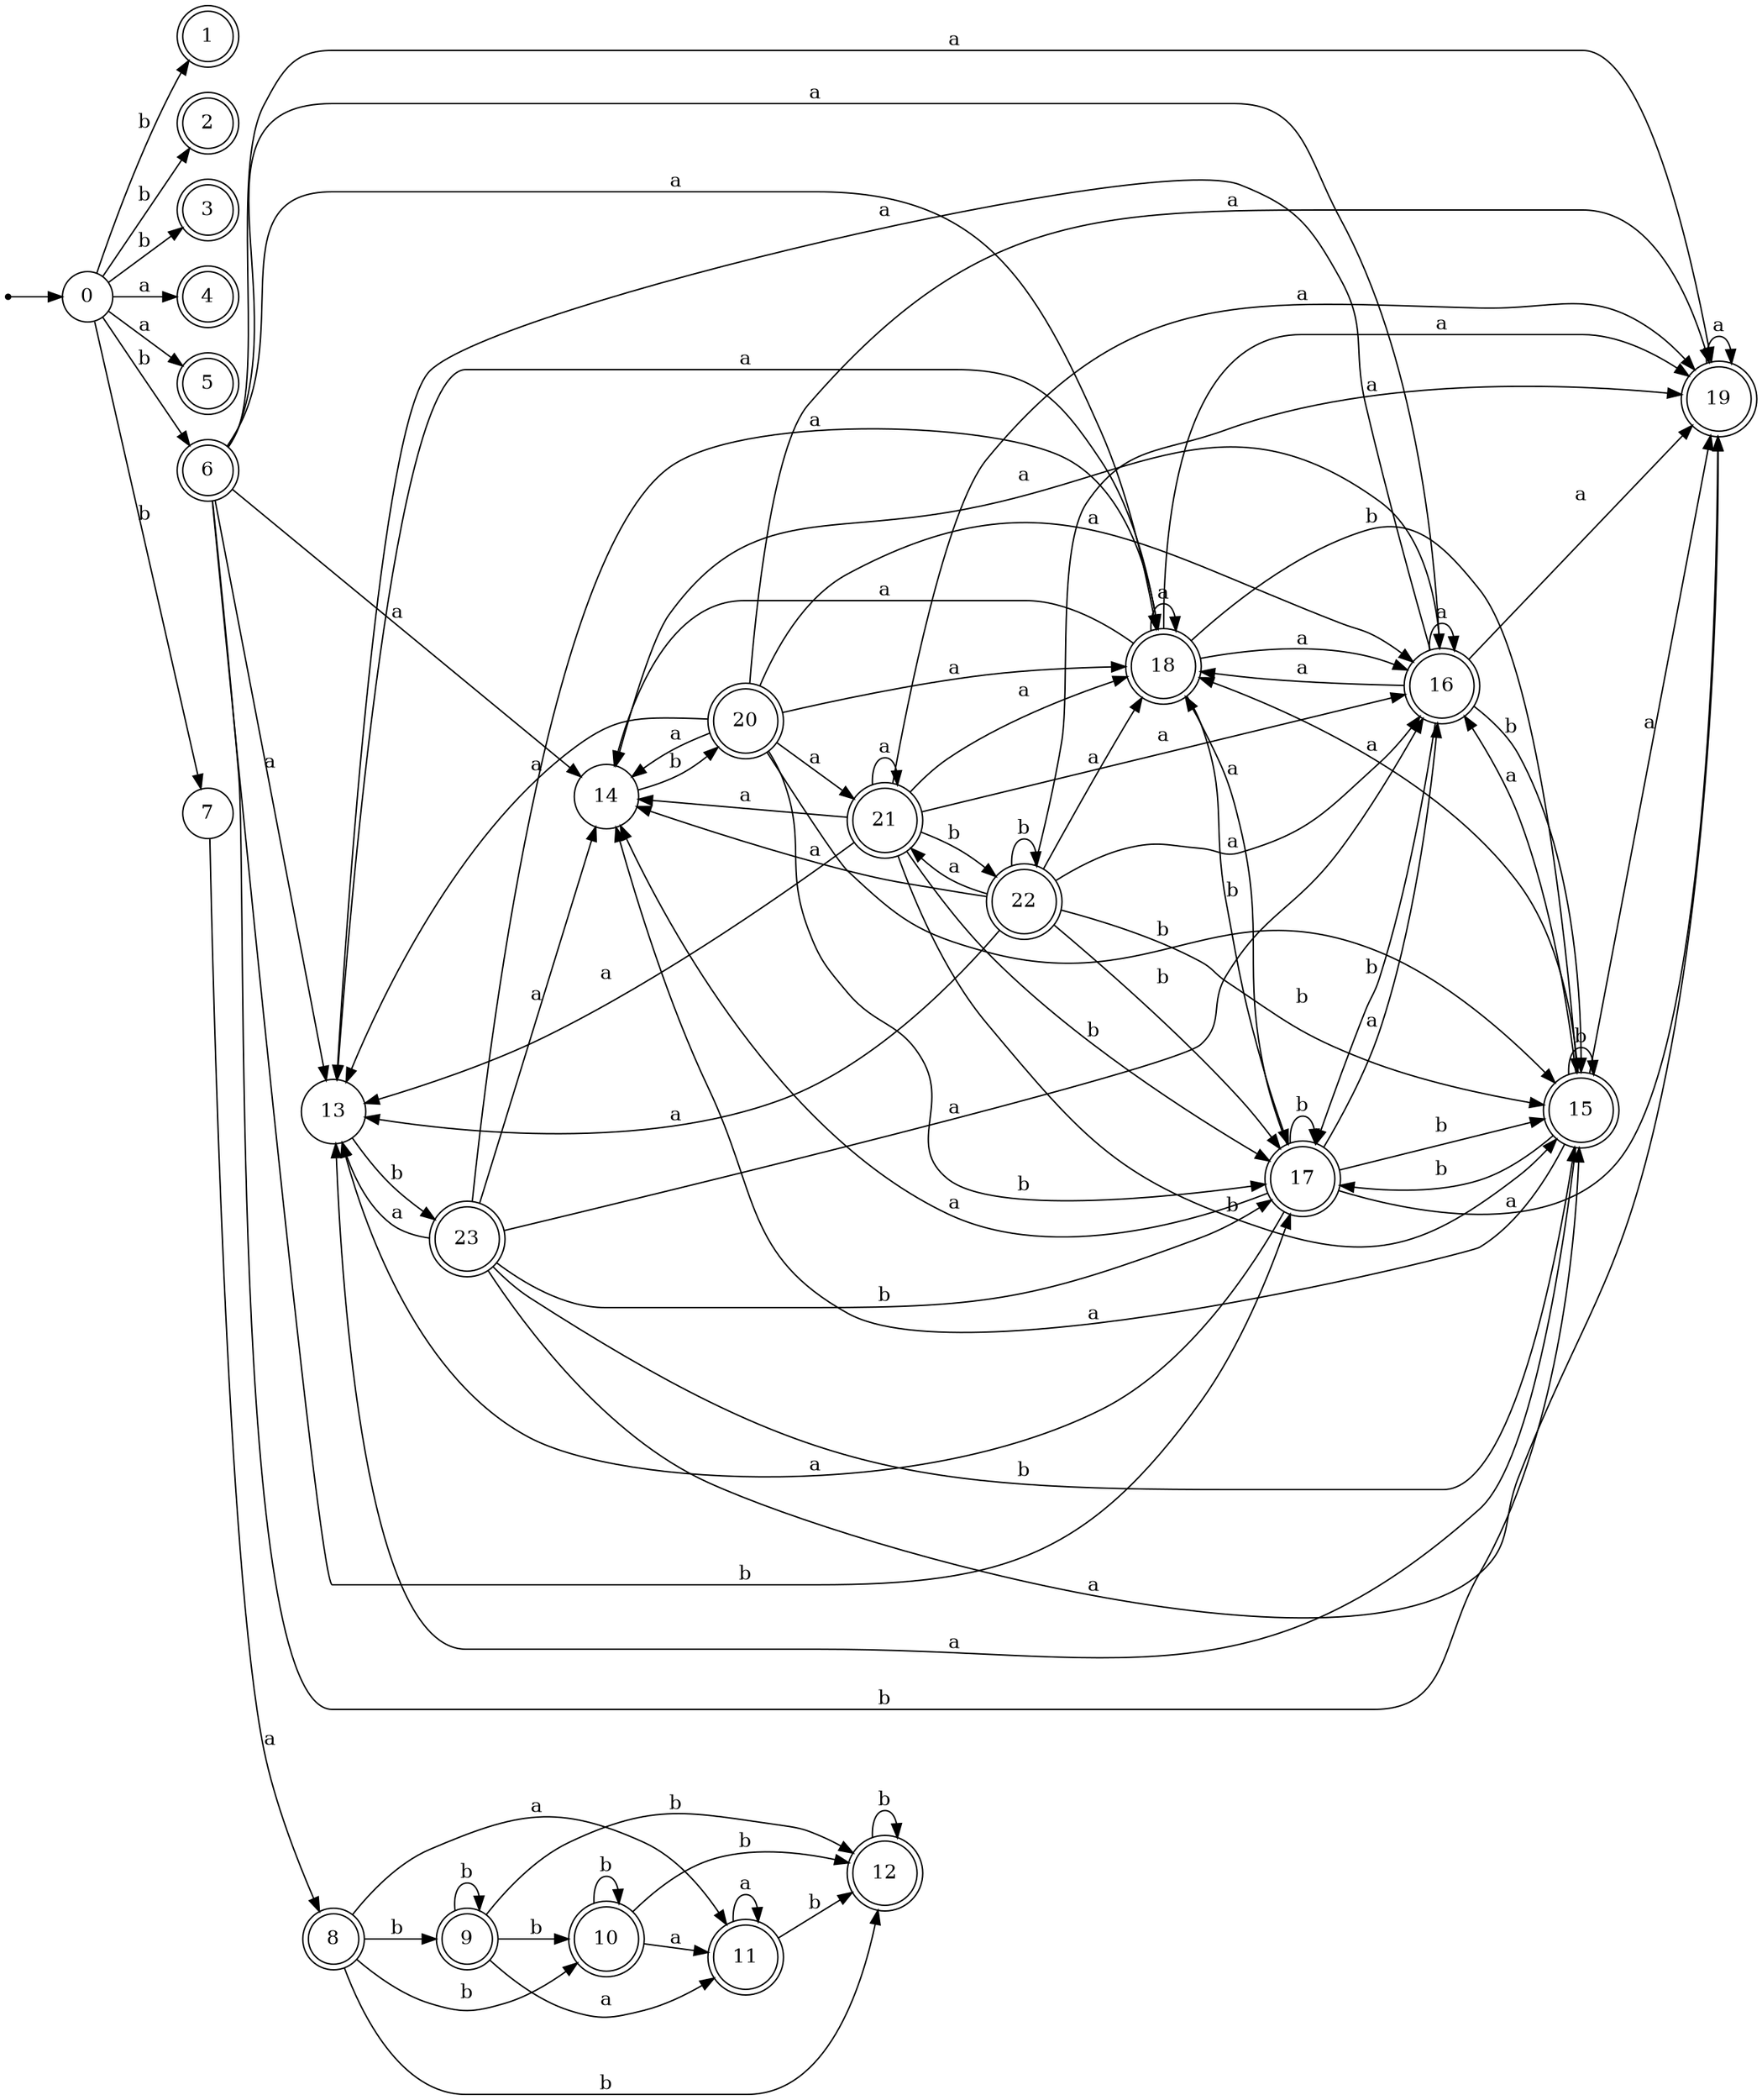 digraph finite_state_machine {
rankdir=LR;
size="20,20";
node [shape = point]; "dummy0"
node [shape = circle]; "0";
"dummy0" -> "0";
node [shape = doublecircle]; "1";node [shape = doublecircle]; "2";node [shape = doublecircle]; "3";node [shape = doublecircle]; "4";node [shape = doublecircle]; "5";node [shape = doublecircle]; "6";node [shape = circle]; "7";
node [shape = doublecircle]; "8";node [shape = doublecircle]; "9";node [shape = doublecircle]; "10";node [shape = doublecircle]; "11";node [shape = doublecircle]; "12";node [shape = circle]; "13";
node [shape = circle]; "14";
node [shape = doublecircle]; "15";node [shape = doublecircle]; "16";node [shape = doublecircle]; "17";node [shape = doublecircle]; "18";node [shape = doublecircle]; "19";node [shape = doublecircle]; "20";node [shape = doublecircle]; "21";node [shape = doublecircle]; "22";node [shape = doublecircle]; "23";"0" -> "1" [label = "b"];
 "0" -> "2" [label = "b"];
 "0" -> "3" [label = "b"];
 "0" -> "6" [label = "b"];
 "0" -> "7" [label = "b"];
 "0" -> "4" [label = "a"];
 "0" -> "5" [label = "a"];
 "7" -> "8" [label = "a"];
 "8" -> "9" [label = "b"];
 "8" -> "10" [label = "b"];
 "8" -> "12" [label = "b"];
 "8" -> "11" [label = "a"];
 "12" -> "12" [label = "b"];
 "11" -> "11" [label = "a"];
 "11" -> "12" [label = "b"];
 "10" -> "10" [label = "b"];
 "10" -> "12" [label = "b"];
 "10" -> "11" [label = "a"];
 "9" -> "9" [label = "b"];
 "9" -> "10" [label = "b"];
 "9" -> "12" [label = "b"];
 "9" -> "11" [label = "a"];
 "6" -> "16" [label = "a"];
 "6" -> "18" [label = "a"];
 "6" -> "19" [label = "a"];
 "6" -> "13" [label = "a"];
 "6" -> "14" [label = "a"];
 "6" -> "17" [label = "b"];
 "6" -> "15" [label = "b"];
 "19" -> "19" [label = "a"];
 "18" -> "16" [label = "a"];
 "18" -> "18" [label = "a"];
 "18" -> "19" [label = "a"];
 "18" -> "13" [label = "a"];
 "18" -> "14" [label = "a"];
 "18" -> "17" [label = "b"];
 "18" -> "15" [label = "b"];
 "17" -> "17" [label = "b"];
 "17" -> "15" [label = "b"];
 "17" -> "16" [label = "a"];
 "17" -> "18" [label = "a"];
 "17" -> "19" [label = "a"];
 "17" -> "13" [label = "a"];
 "17" -> "14" [label = "a"];
 "16" -> "16" [label = "a"];
 "16" -> "18" [label = "a"];
 "16" -> "19" [label = "a"];
 "16" -> "13" [label = "a"];
 "16" -> "14" [label = "a"];
 "16" -> "17" [label = "b"];
 "16" -> "15" [label = "b"];
 "15" -> "17" [label = "b"];
 "15" -> "15" [label = "b"];
 "15" -> "16" [label = "a"];
 "15" -> "18" [label = "a"];
 "15" -> "19" [label = "a"];
 "15" -> "13" [label = "a"];
 "15" -> "14" [label = "a"];
 "14" -> "20" [label = "b"];
 "20" -> "16" [label = "a"];
 "20" -> "18" [label = "a"];
 "20" -> "19" [label = "a"];
 "20" -> "21" [label = "a"];
 "20" -> "13" [label = "a"];
 "20" -> "14" [label = "a"];
 "20" -> "17" [label = "b"];
 "20" -> "15" [label = "b"];
 "21" -> "16" [label = "a"];
 "21" -> "18" [label = "a"];
 "21" -> "19" [label = "a"];
 "21" -> "21" [label = "a"];
 "21" -> "13" [label = "a"];
 "21" -> "14" [label = "a"];
 "21" -> "17" [label = "b"];
 "21" -> "22" [label = "b"];
 "21" -> "15" [label = "b"];
 "22" -> "17" [label = "b"];
 "22" -> "22" [label = "b"];
 "22" -> "15" [label = "b"];
 "22" -> "16" [label = "a"];
 "22" -> "18" [label = "a"];
 "22" -> "19" [label = "a"];
 "22" -> "21" [label = "a"];
 "22" -> "13" [label = "a"];
 "22" -> "14" [label = "a"];
 "13" -> "23" [label = "b"];
 "23" -> "16" [label = "a"];
 "23" -> "18" [label = "a"];
 "23" -> "19" [label = "a"];
 "23" -> "13" [label = "a"];
 "23" -> "14" [label = "a"];
 "23" -> "17" [label = "b"];
 "23" -> "15" [label = "b"];
 }
